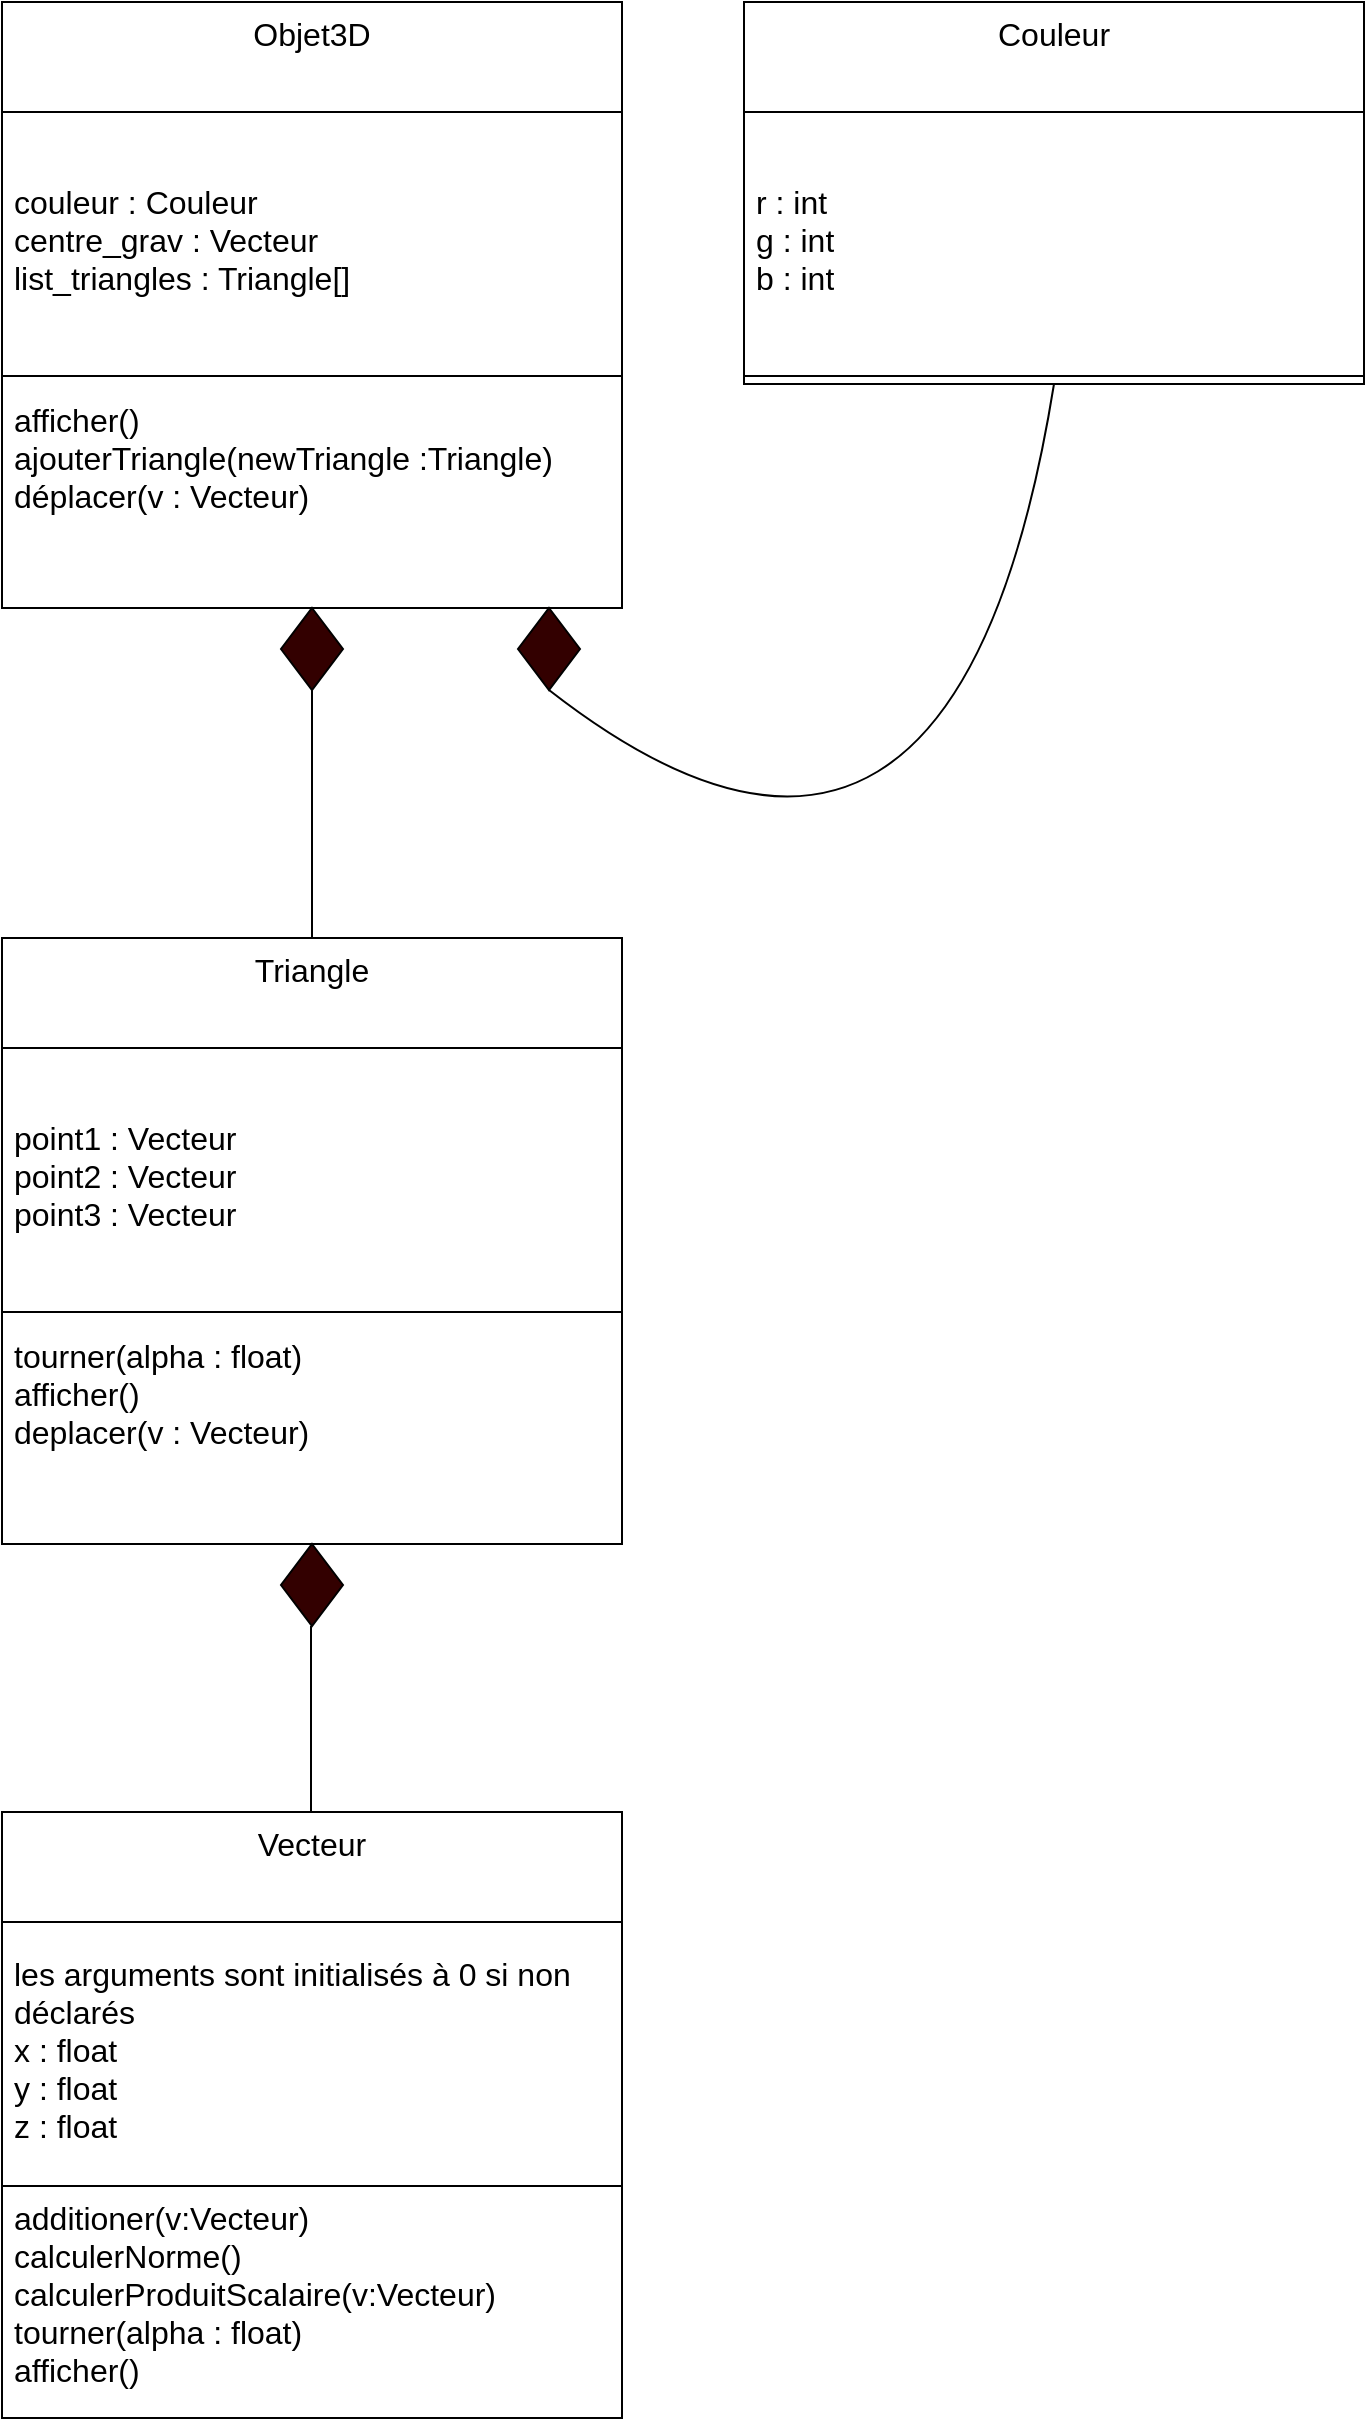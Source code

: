 <mxfile version="23.1.1" type="device">
  <diagram name="Page-1" id="OIF6VoN9Q0AfRMyqTinm">
    <mxGraphModel dx="1364" dy="1645" grid="0" gridSize="10" guides="1" tooltips="1" connect="1" arrows="1" fold="1" page="0" pageScale="1" pageWidth="850" pageHeight="1100" math="0" shadow="0">
      <root>
        <mxCell id="0" />
        <mxCell id="1" parent="0" />
        <mxCell id="6sx5X5dDFeMo_sgr0s1d-1" value="Vecteur" style="swimlane;fontStyle=0;align=center;verticalAlign=top;childLayout=stackLayout;horizontal=1;startSize=55;horizontalStack=0;resizeParent=1;resizeParentMax=0;resizeLast=0;collapsible=0;marginBottom=0;html=1;whiteSpace=wrap;fontSize=16;" vertex="1" parent="1">
          <mxGeometry x="130" y="134" width="310" height="303" as="geometry" />
        </mxCell>
        <mxCell id="6sx5X5dDFeMo_sgr0s1d-5" value="&lt;div&gt;les arguments sont initialisés à 0 si non déclarés&lt;br&gt;&lt;/div&gt;&lt;div&gt;x : float&lt;/div&gt;&lt;div&gt;y : float&lt;/div&gt;&lt;div&gt;z : float&lt;br&gt;&lt;/div&gt;" style="text;html=1;strokeColor=none;fillColor=none;align=left;verticalAlign=middle;spacingLeft=4;spacingRight=4;overflow=hidden;rotatable=0;points=[[0,0.5],[1,0.5]];portConstraint=eastwest;whiteSpace=wrap;fontSize=16;" vertex="1" parent="6sx5X5dDFeMo_sgr0s1d-1">
          <mxGeometry y="55" width="310" height="128" as="geometry" />
        </mxCell>
        <mxCell id="6sx5X5dDFeMo_sgr0s1d-6" value="" style="line;strokeWidth=1;fillColor=none;align=left;verticalAlign=middle;spacingTop=-1;spacingLeft=3;spacingRight=3;rotatable=0;labelPosition=right;points=[];portConstraint=eastwest;fontSize=16;" vertex="1" parent="6sx5X5dDFeMo_sgr0s1d-1">
          <mxGeometry y="183" width="310" height="8" as="geometry" />
        </mxCell>
        <mxCell id="6sx5X5dDFeMo_sgr0s1d-8" value="&lt;div&gt;additioner(v:Vecteur)&lt;/div&gt;&lt;div&gt;calculerNorme()&lt;/div&gt;&lt;div&gt;calculerProduitScalaire(v:Vecteur)&lt;/div&gt;&lt;div&gt;tourner(alpha : float)&lt;/div&gt;&lt;div&gt;afficher()&lt;br&gt;&lt;/div&gt;&lt;div&gt;&lt;br&gt;&lt;/div&gt;&lt;div&gt;&lt;br&gt;&lt;/div&gt;" style="text;html=1;strokeColor=none;fillColor=none;align=left;verticalAlign=middle;spacingLeft=4;spacingRight=4;overflow=hidden;rotatable=0;points=[[0,0.5],[1,0.5]];portConstraint=eastwest;whiteSpace=wrap;fontSize=16;" vertex="1" parent="6sx5X5dDFeMo_sgr0s1d-1">
          <mxGeometry y="191" width="310" height="112" as="geometry" />
        </mxCell>
        <mxCell id="6sx5X5dDFeMo_sgr0s1d-12" value="Triangle" style="swimlane;fontStyle=0;align=center;verticalAlign=top;childLayout=stackLayout;horizontal=1;startSize=55;horizontalStack=0;resizeParent=1;resizeParentMax=0;resizeLast=0;collapsible=0;marginBottom=0;html=1;whiteSpace=wrap;fontSize=16;" vertex="1" parent="1">
          <mxGeometry x="130" y="-303" width="310" height="303" as="geometry" />
        </mxCell>
        <mxCell id="6sx5X5dDFeMo_sgr0s1d-13" value="&lt;div&gt;point1 : Vecteur&lt;br&gt;&lt;/div&gt;&lt;div&gt;point2 : Vecteur&lt;br&gt;&lt;/div&gt;&lt;div&gt;point3 : Vecteur&lt;br&gt;&lt;/div&gt;" style="text;html=1;strokeColor=none;fillColor=none;align=left;verticalAlign=middle;spacingLeft=4;spacingRight=4;overflow=hidden;rotatable=0;points=[[0,0.5],[1,0.5]];portConstraint=eastwest;whiteSpace=wrap;fontSize=16;" vertex="1" parent="6sx5X5dDFeMo_sgr0s1d-12">
          <mxGeometry y="55" width="310" height="128" as="geometry" />
        </mxCell>
        <mxCell id="6sx5X5dDFeMo_sgr0s1d-14" value="" style="line;strokeWidth=1;fillColor=none;align=left;verticalAlign=middle;spacingTop=-1;spacingLeft=3;spacingRight=3;rotatable=0;labelPosition=right;points=[];portConstraint=eastwest;fontSize=16;" vertex="1" parent="6sx5X5dDFeMo_sgr0s1d-12">
          <mxGeometry y="183" width="310" height="8" as="geometry" />
        </mxCell>
        <mxCell id="6sx5X5dDFeMo_sgr0s1d-15" value="&lt;div&gt;tourner(alpha : float)&lt;/div&gt;&lt;div&gt;afficher()&lt;br&gt;&lt;/div&gt;deplacer(v : Vecteur)&lt;br&gt;&lt;div&gt;&lt;br&gt;&lt;/div&gt;&lt;div&gt;&lt;br&gt;&lt;/div&gt;" style="text;html=1;strokeColor=none;fillColor=none;align=left;verticalAlign=middle;spacingLeft=4;spacingRight=4;overflow=hidden;rotatable=0;points=[[0,0.5],[1,0.5]];portConstraint=eastwest;whiteSpace=wrap;fontSize=16;" vertex="1" parent="6sx5X5dDFeMo_sgr0s1d-12">
          <mxGeometry y="191" width="310" height="112" as="geometry" />
        </mxCell>
        <mxCell id="6sx5X5dDFeMo_sgr0s1d-21" value="" style="endArrow=classic;html=1;rounded=0;fontSize=12;startSize=8;endSize=8;curved=1;entryX=0.503;entryY=1.018;entryDx=0;entryDy=0;entryPerimeter=0;" edge="1" parent="1" source="6sx5X5dDFeMo_sgr0s1d-22" target="6sx5X5dDFeMo_sgr0s1d-15">
          <mxGeometry width="50" height="50" relative="1" as="geometry">
            <mxPoint x="519" y="105" as="sourcePoint" />
            <mxPoint x="523" y="-120" as="targetPoint" />
          </mxGeometry>
        </mxCell>
        <mxCell id="6sx5X5dDFeMo_sgr0s1d-22" value="" style="rhombus;whiteSpace=wrap;html=1;fontSize=16;fillColor=#330000;" vertex="1" parent="1">
          <mxGeometry x="269.5" width="31" height="41" as="geometry" />
        </mxCell>
        <mxCell id="6sx5X5dDFeMo_sgr0s1d-24" value="" style="endArrow=none;html=1;rounded=0;fontSize=12;startSize=8;endSize=8;curved=1;exitX=0.5;exitY=0;exitDx=0;exitDy=0;entryX=0.5;entryY=1;entryDx=0;entryDy=0;" edge="1" parent="1">
          <mxGeometry width="50" height="50" relative="1" as="geometry">
            <mxPoint x="284.5" y="134" as="sourcePoint" />
            <mxPoint x="284.5" y="41" as="targetPoint" />
          </mxGeometry>
        </mxCell>
        <mxCell id="6sx5X5dDFeMo_sgr0s1d-25" value="Objet3D" style="swimlane;fontStyle=0;align=center;verticalAlign=top;childLayout=stackLayout;horizontal=1;startSize=55;horizontalStack=0;resizeParent=1;resizeParentMax=0;resizeLast=0;collapsible=0;marginBottom=0;html=1;whiteSpace=wrap;fontSize=16;" vertex="1" parent="1">
          <mxGeometry x="130" y="-771" width="310" height="303" as="geometry" />
        </mxCell>
        <mxCell id="6sx5X5dDFeMo_sgr0s1d-26" value="&lt;div&gt;couleur : Couleur&lt;br&gt;&lt;/div&gt;&lt;div&gt;centre_grav : Vecteur&lt;br&gt;&lt;/div&gt;&lt;div&gt;list_triangles : Triangle[]&lt;br&gt;&lt;/div&gt;" style="text;html=1;strokeColor=none;fillColor=none;align=left;verticalAlign=middle;spacingLeft=4;spacingRight=4;overflow=hidden;rotatable=0;points=[[0,0.5],[1,0.5]];portConstraint=eastwest;whiteSpace=wrap;fontSize=16;" vertex="1" parent="6sx5X5dDFeMo_sgr0s1d-25">
          <mxGeometry y="55" width="310" height="128" as="geometry" />
        </mxCell>
        <mxCell id="6sx5X5dDFeMo_sgr0s1d-27" value="" style="line;strokeWidth=1;fillColor=none;align=left;verticalAlign=middle;spacingTop=-1;spacingLeft=3;spacingRight=3;rotatable=0;labelPosition=right;points=[];portConstraint=eastwest;fontSize=16;" vertex="1" parent="6sx5X5dDFeMo_sgr0s1d-25">
          <mxGeometry y="183" width="310" height="8" as="geometry" />
        </mxCell>
        <mxCell id="6sx5X5dDFeMo_sgr0s1d-28" value="&lt;div&gt;afficher()&lt;br&gt;&lt;/div&gt;&lt;div&gt;ajouterTriangle(newTriangle :Triangle)&lt;br&gt;&lt;/div&gt;déplacer(v : Vecteur)&lt;br&gt;&lt;div&gt;&lt;br&gt;&lt;/div&gt;&lt;div&gt;&lt;br&gt;&lt;/div&gt;" style="text;html=1;strokeColor=none;fillColor=none;align=left;verticalAlign=middle;spacingLeft=4;spacingRight=4;overflow=hidden;rotatable=0;points=[[0,0.5],[1,0.5]];portConstraint=eastwest;whiteSpace=wrap;fontSize=16;" vertex="1" parent="6sx5X5dDFeMo_sgr0s1d-25">
          <mxGeometry y="191" width="310" height="112" as="geometry" />
        </mxCell>
        <mxCell id="6sx5X5dDFeMo_sgr0s1d-29" value="" style="endArrow=classic;html=1;rounded=0;fontSize=12;startSize=8;endSize=8;curved=1;entryX=0.503;entryY=1.018;entryDx=0;entryDy=0;entryPerimeter=0;" edge="1" parent="1" source="6sx5X5dDFeMo_sgr0s1d-30" target="6sx5X5dDFeMo_sgr0s1d-28">
          <mxGeometry width="50" height="50" relative="1" as="geometry">
            <mxPoint x="519" y="-363" as="sourcePoint" />
            <mxPoint x="523" y="-588" as="targetPoint" />
          </mxGeometry>
        </mxCell>
        <mxCell id="6sx5X5dDFeMo_sgr0s1d-30" value="" style="rhombus;whiteSpace=wrap;html=1;fontSize=16;fillColor=#330000;" vertex="1" parent="1">
          <mxGeometry x="269.5" y="-468" width="31" height="41" as="geometry" />
        </mxCell>
        <mxCell id="6sx5X5dDFeMo_sgr0s1d-31" value="" style="endArrow=none;html=1;rounded=0;fontSize=12;startSize=8;endSize=8;curved=1;entryX=0.5;entryY=1;entryDx=0;entryDy=0;" edge="1" parent="1" source="6sx5X5dDFeMo_sgr0s1d-12" target="6sx5X5dDFeMo_sgr0s1d-30">
          <mxGeometry width="50" height="50" relative="1" as="geometry">
            <mxPoint x="465" y="-96" as="sourcePoint" />
            <mxPoint x="515" y="-146" as="targetPoint" />
          </mxGeometry>
        </mxCell>
        <mxCell id="6sx5X5dDFeMo_sgr0s1d-32" value="Couleur" style="swimlane;fontStyle=0;align=center;verticalAlign=top;childLayout=stackLayout;horizontal=1;startSize=55;horizontalStack=0;resizeParent=1;resizeParentMax=0;resizeLast=0;collapsible=0;marginBottom=0;html=1;whiteSpace=wrap;fontSize=16;" vertex="1" parent="1">
          <mxGeometry x="501" y="-771" width="310" height="191" as="geometry" />
        </mxCell>
        <mxCell id="6sx5X5dDFeMo_sgr0s1d-33" value="&lt;div&gt;r : int&lt;/div&gt;&lt;div&gt;g : int&lt;/div&gt;&lt;div&gt;b : int&lt;br&gt;&lt;/div&gt;" style="text;html=1;strokeColor=none;fillColor=none;align=left;verticalAlign=middle;spacingLeft=4;spacingRight=4;overflow=hidden;rotatable=0;points=[[0,0.5],[1,0.5]];portConstraint=eastwest;whiteSpace=wrap;fontSize=16;" vertex="1" parent="6sx5X5dDFeMo_sgr0s1d-32">
          <mxGeometry y="55" width="310" height="128" as="geometry" />
        </mxCell>
        <mxCell id="6sx5X5dDFeMo_sgr0s1d-34" value="" style="line;strokeWidth=1;fillColor=none;align=left;verticalAlign=middle;spacingTop=-1;spacingLeft=3;spacingRight=3;rotatable=0;labelPosition=right;points=[];portConstraint=eastwest;fontSize=16;" vertex="1" parent="6sx5X5dDFeMo_sgr0s1d-32">
          <mxGeometry y="183" width="310" height="8" as="geometry" />
        </mxCell>
        <mxCell id="6sx5X5dDFeMo_sgr0s1d-42" value="" style="rhombus;whiteSpace=wrap;html=1;fontSize=16;fillColor=#330000;" vertex="1" parent="1">
          <mxGeometry x="388" y="-468" width="31" height="41" as="geometry" />
        </mxCell>
        <mxCell id="6sx5X5dDFeMo_sgr0s1d-43" value="" style="endArrow=none;html=1;rounded=0;fontSize=12;startSize=8;endSize=8;curved=1;entryX=0.5;entryY=1;entryDx=0;entryDy=0;exitX=0.5;exitY=1;exitDx=0;exitDy=0;" edge="1" parent="1" target="6sx5X5dDFeMo_sgr0s1d-42" source="6sx5X5dDFeMo_sgr0s1d-32">
          <mxGeometry width="50" height="50" relative="1" as="geometry">
            <mxPoint x="295" y="-293" as="sourcePoint" />
            <mxPoint x="525" y="-136" as="targetPoint" />
            <Array as="points">
              <mxPoint x="606" y="-269" />
            </Array>
          </mxGeometry>
        </mxCell>
      </root>
    </mxGraphModel>
  </diagram>
</mxfile>
